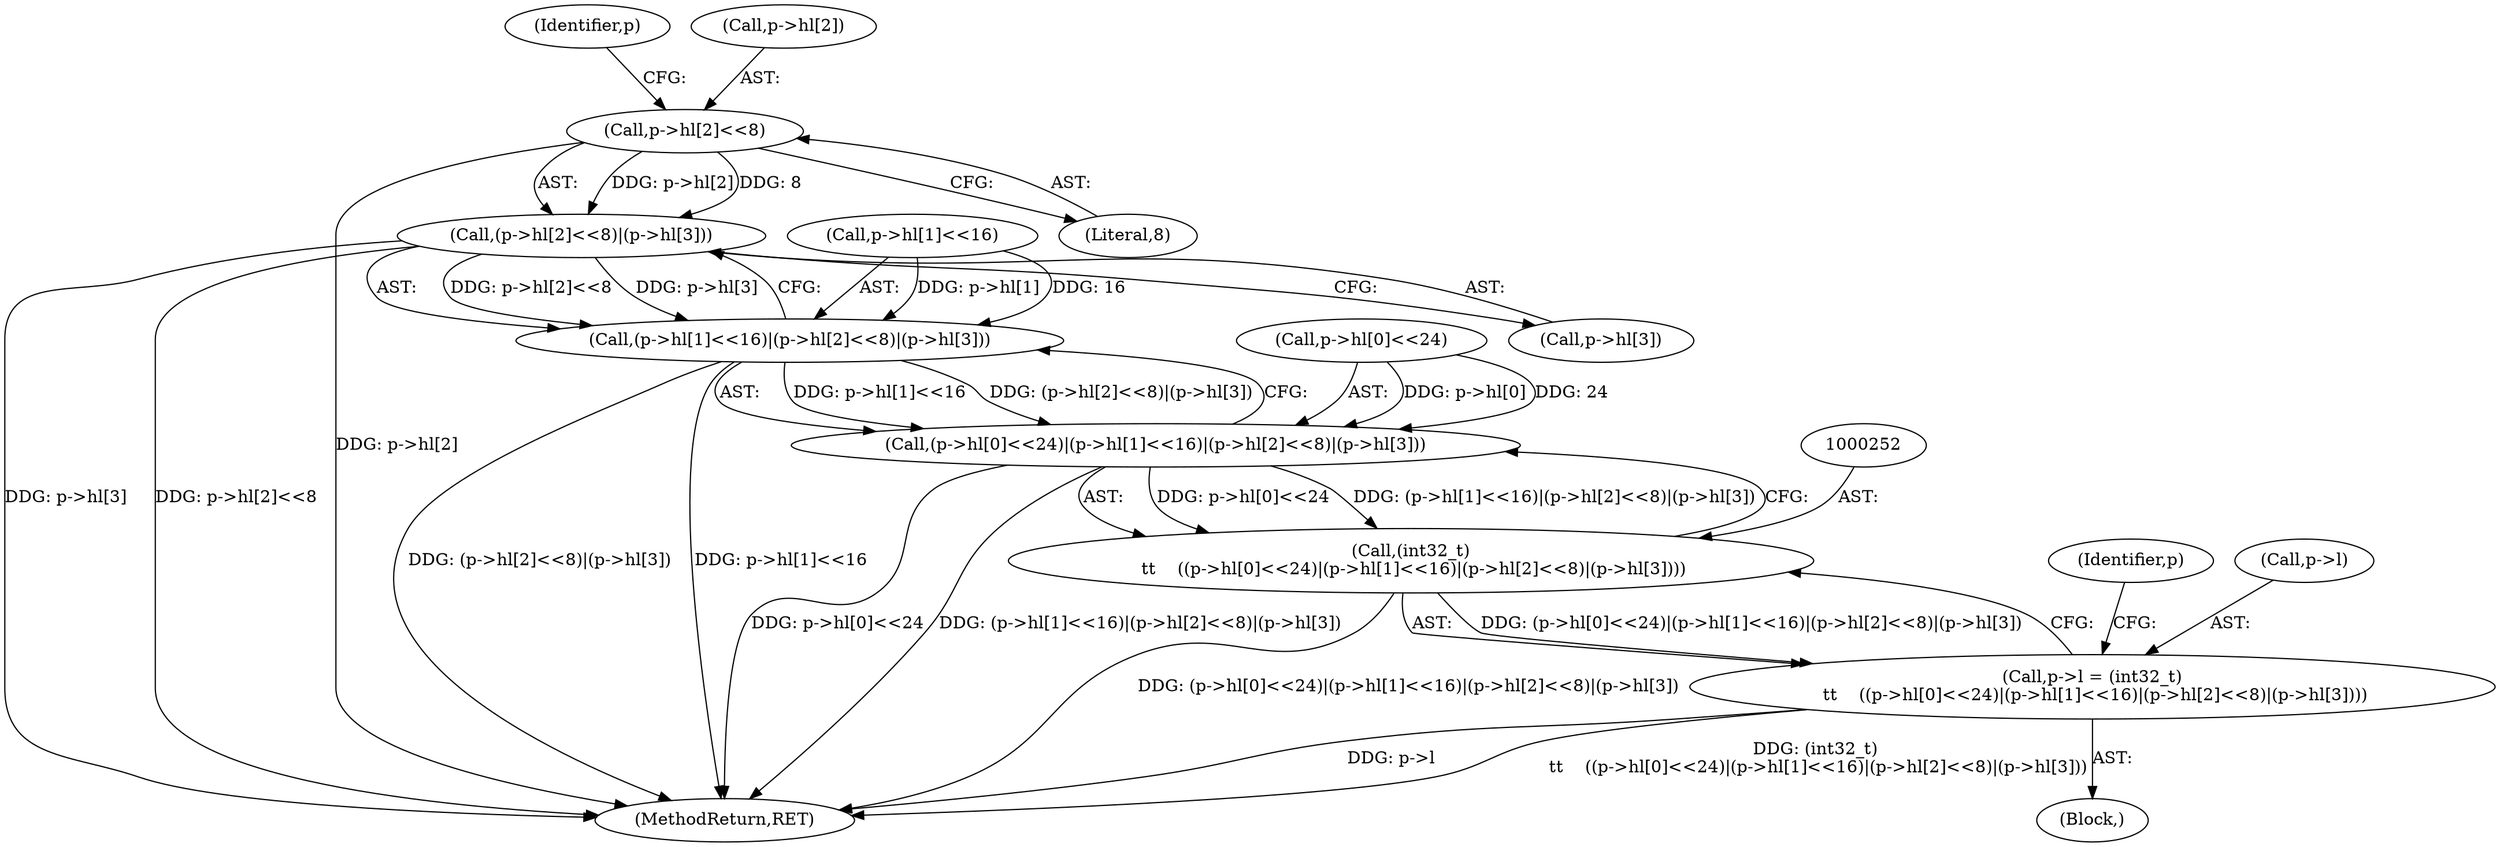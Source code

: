 digraph "0_file_4a284c89d6ef11aca34da65da7d673050a5ea320_2@array" {
"1000269" [label="(Call,(p->hl[2]<<8)|(p->hl[3]))"];
"1000270" [label="(Call,p->hl[2]<<8)"];
"1000261" [label="(Call,(p->hl[1]<<16)|(p->hl[2]<<8)|(p->hl[3]))"];
"1000253" [label="(Call,(p->hl[0]<<24)|(p->hl[1]<<16)|(p->hl[2]<<8)|(p->hl[3]))"];
"1000251" [label="(Call,(int32_t)\n \t\t    ((p->hl[0]<<24)|(p->hl[1]<<16)|(p->hl[2]<<8)|(p->hl[3])))"];
"1000247" [label="(Call,p->l = (int32_t)\n \t\t    ((p->hl[0]<<24)|(p->hl[1]<<16)|(p->hl[2]<<8)|(p->hl[3])))"];
"1000879" [label="(MethodReturn,RET)"];
"1000279" [label="(Identifier,p)"];
"1000247" [label="(Call,p->l = (int32_t)\n \t\t    ((p->hl[0]<<24)|(p->hl[1]<<16)|(p->hl[2]<<8)|(p->hl[3])))"];
"1000254" [label="(Call,p->hl[0]<<24)"];
"1000253" [label="(Call,(p->hl[0]<<24)|(p->hl[1]<<16)|(p->hl[2]<<8)|(p->hl[3]))"];
"1000283" [label="(Identifier,p)"];
"1000276" [label="(Literal,8)"];
"1000248" [label="(Call,p->l)"];
"1000269" [label="(Call,(p->hl[2]<<8)|(p->hl[3]))"];
"1000119" [label="(Block,)"];
"1000270" [label="(Call,p->hl[2]<<8)"];
"1000271" [label="(Call,p->hl[2])"];
"1000262" [label="(Call,p->hl[1]<<16)"];
"1000251" [label="(Call,(int32_t)\n \t\t    ((p->hl[0]<<24)|(p->hl[1]<<16)|(p->hl[2]<<8)|(p->hl[3])))"];
"1000277" [label="(Call,p->hl[3])"];
"1000261" [label="(Call,(p->hl[1]<<16)|(p->hl[2]<<8)|(p->hl[3]))"];
"1000269" -> "1000261"  [label="AST: "];
"1000269" -> "1000277"  [label="CFG: "];
"1000270" -> "1000269"  [label="AST: "];
"1000277" -> "1000269"  [label="AST: "];
"1000261" -> "1000269"  [label="CFG: "];
"1000269" -> "1000879"  [label="DDG: p->hl[3]"];
"1000269" -> "1000879"  [label="DDG: p->hl[2]<<8"];
"1000269" -> "1000261"  [label="DDG: p->hl[2]<<8"];
"1000269" -> "1000261"  [label="DDG: p->hl[3]"];
"1000270" -> "1000269"  [label="DDG: p->hl[2]"];
"1000270" -> "1000269"  [label="DDG: 8"];
"1000270" -> "1000276"  [label="CFG: "];
"1000271" -> "1000270"  [label="AST: "];
"1000276" -> "1000270"  [label="AST: "];
"1000279" -> "1000270"  [label="CFG: "];
"1000270" -> "1000879"  [label="DDG: p->hl[2]"];
"1000261" -> "1000253"  [label="AST: "];
"1000262" -> "1000261"  [label="AST: "];
"1000253" -> "1000261"  [label="CFG: "];
"1000261" -> "1000879"  [label="DDG: (p->hl[2]<<8)|(p->hl[3])"];
"1000261" -> "1000879"  [label="DDG: p->hl[1]<<16"];
"1000261" -> "1000253"  [label="DDG: p->hl[1]<<16"];
"1000261" -> "1000253"  [label="DDG: (p->hl[2]<<8)|(p->hl[3])"];
"1000262" -> "1000261"  [label="DDG: p->hl[1]"];
"1000262" -> "1000261"  [label="DDG: 16"];
"1000253" -> "1000251"  [label="AST: "];
"1000254" -> "1000253"  [label="AST: "];
"1000251" -> "1000253"  [label="CFG: "];
"1000253" -> "1000879"  [label="DDG: p->hl[0]<<24"];
"1000253" -> "1000879"  [label="DDG: (p->hl[1]<<16)|(p->hl[2]<<8)|(p->hl[3])"];
"1000253" -> "1000251"  [label="DDG: p->hl[0]<<24"];
"1000253" -> "1000251"  [label="DDG: (p->hl[1]<<16)|(p->hl[2]<<8)|(p->hl[3])"];
"1000254" -> "1000253"  [label="DDG: p->hl[0]"];
"1000254" -> "1000253"  [label="DDG: 24"];
"1000251" -> "1000247"  [label="AST: "];
"1000252" -> "1000251"  [label="AST: "];
"1000247" -> "1000251"  [label="CFG: "];
"1000251" -> "1000879"  [label="DDG: (p->hl[0]<<24)|(p->hl[1]<<16)|(p->hl[2]<<8)|(p->hl[3])"];
"1000251" -> "1000247"  [label="DDG: (p->hl[0]<<24)|(p->hl[1]<<16)|(p->hl[2]<<8)|(p->hl[3])"];
"1000247" -> "1000119"  [label="AST: "];
"1000248" -> "1000247"  [label="AST: "];
"1000283" -> "1000247"  [label="CFG: "];
"1000247" -> "1000879"  [label="DDG: p->l"];
"1000247" -> "1000879"  [label="DDG: (int32_t)\n \t\t    ((p->hl[0]<<24)|(p->hl[1]<<16)|(p->hl[2]<<8)|(p->hl[3]))"];
}
